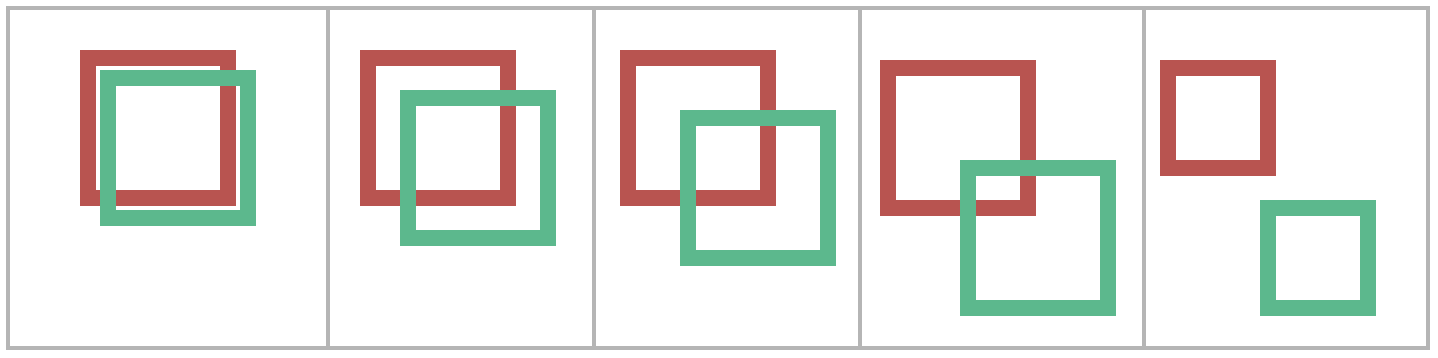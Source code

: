 <mxfile version="14.4.3" type="github">
  <diagram id="8WR6p1A-PGB7mIEd-o-U" name="Page-1">
    <mxGraphModel dx="1373" dy="703" grid="1" gridSize="10" guides="1" tooltips="1" connect="1" arrows="1" fold="1" page="1" pageScale="1" pageWidth="850" pageHeight="1100" math="0" shadow="0">
      <root>
        <mxCell id="0" />
        <mxCell id="1" parent="0" />
        <mxCell id="oWJiN57EZkQ2BerRYD8i-1" value="" style="shape=table;html=1;whiteSpace=wrap;startSize=0;container=1;collapsible=0;childLayout=tableLayout;fillColor=none;strokeWidth=2;strokeColor=#B5B5B5;" vertex="1" parent="1">
          <mxGeometry x="90" y="290" width="710" height="170" as="geometry" />
        </mxCell>
        <mxCell id="oWJiN57EZkQ2BerRYD8i-2" value="" style="shape=partialRectangle;html=1;whiteSpace=wrap;collapsible=0;dropTarget=0;pointerEvents=0;top=0;left=0;bottom=0;right=0;points=[[0,0.5],[1,0.5]];portConstraint=eastwest;fillColor=none;strokeWidth=8;" vertex="1" parent="oWJiN57EZkQ2BerRYD8i-1">
          <mxGeometry width="710" height="170" as="geometry" />
        </mxCell>
        <mxCell id="oWJiN57EZkQ2BerRYD8i-3" value="" style="shape=partialRectangle;html=1;whiteSpace=wrap;connectable=0;overflow=hidden;top=0;left=0;bottom=0;right=0;fillColor=none;strokeWidth=8;" vertex="1" parent="oWJiN57EZkQ2BerRYD8i-2">
          <mxGeometry width="160" height="170" as="geometry" />
        </mxCell>
        <mxCell id="oWJiN57EZkQ2BerRYD8i-4" value="" style="shape=partialRectangle;html=1;whiteSpace=wrap;connectable=0;overflow=hidden;top=0;left=0;bottom=0;right=0;fillColor=none;strokeWidth=8;" vertex="1" parent="oWJiN57EZkQ2BerRYD8i-2">
          <mxGeometry x="160" width="133" height="170" as="geometry" />
        </mxCell>
        <mxCell id="oWJiN57EZkQ2BerRYD8i-5" value="" style="shape=partialRectangle;html=1;whiteSpace=wrap;connectable=0;overflow=hidden;top=0;left=0;bottom=0;right=0;fillColor=none;strokeWidth=8;" vertex="1" parent="oWJiN57EZkQ2BerRYD8i-2">
          <mxGeometry x="293" width="133" height="170" as="geometry" />
        </mxCell>
        <mxCell id="oWJiN57EZkQ2BerRYD8i-6" value="" style="shape=partialRectangle;html=1;whiteSpace=wrap;connectable=0;overflow=hidden;top=0;left=0;bottom=0;right=0;fillColor=none;strokeWidth=8;" vertex="1" parent="oWJiN57EZkQ2BerRYD8i-2">
          <mxGeometry x="426" width="142" height="170" as="geometry" />
        </mxCell>
        <mxCell id="oWJiN57EZkQ2BerRYD8i-7" value="" style="shape=partialRectangle;html=1;whiteSpace=wrap;connectable=0;overflow=hidden;top=0;left=0;bottom=0;right=0;fillColor=none;strokeWidth=8;" vertex="1" parent="oWJiN57EZkQ2BerRYD8i-2">
          <mxGeometry x="568" width="142" height="170" as="geometry" />
        </mxCell>
        <mxCell id="oWJiN57EZkQ2BerRYD8i-8" value="" style="rounded=0;whiteSpace=wrap;html=1;strokeColor=#b85450;fillColor=none;strokeWidth=8;" vertex="1" parent="1">
          <mxGeometry x="130" y="315" width="70" height="70" as="geometry" />
        </mxCell>
        <mxCell id="oWJiN57EZkQ2BerRYD8i-10" value="" style="rounded=0;whiteSpace=wrap;html=1;strokeColor=#b85450;fillColor=none;strokeWidth=8;" vertex="1" parent="1">
          <mxGeometry x="270" y="315" width="70" height="70" as="geometry" />
        </mxCell>
        <mxCell id="oWJiN57EZkQ2BerRYD8i-11" value="" style="rounded=0;whiteSpace=wrap;html=1;strokeColor=#b85450;fillColor=none;strokeWidth=8;" vertex="1" parent="1">
          <mxGeometry x="400" y="315" width="70" height="70" as="geometry" />
        </mxCell>
        <mxCell id="oWJiN57EZkQ2BerRYD8i-12" value="" style="rounded=0;whiteSpace=wrap;html=1;strokeColor=#b85450;fillColor=none;strokeWidth=8;" vertex="1" parent="1">
          <mxGeometry x="530" y="320" width="70" height="70" as="geometry" />
        </mxCell>
        <mxCell id="oWJiN57EZkQ2BerRYD8i-13" value="" style="rounded=0;whiteSpace=wrap;html=1;strokeColor=#b85450;fillColor=none;strokeWidth=8;" vertex="1" parent="1">
          <mxGeometry x="670" y="320" width="50" height="50" as="geometry" />
        </mxCell>
        <mxCell id="oWJiN57EZkQ2BerRYD8i-15" value="" style="rounded=0;whiteSpace=wrap;html=1;fillColor=none;strokeWidth=8;strokeColor=#5CB88D;" vertex="1" parent="1">
          <mxGeometry x="140" y="325" width="70" height="70" as="geometry" />
        </mxCell>
        <mxCell id="oWJiN57EZkQ2BerRYD8i-16" value="" style="rounded=0;whiteSpace=wrap;html=1;fillColor=none;strokeWidth=8;strokeColor=#5CB88D;" vertex="1" parent="1">
          <mxGeometry x="290" y="335" width="70" height="70" as="geometry" />
        </mxCell>
        <mxCell id="oWJiN57EZkQ2BerRYD8i-17" value="" style="rounded=0;whiteSpace=wrap;html=1;fillColor=none;strokeWidth=8;strokeColor=#5CB88D;" vertex="1" parent="1">
          <mxGeometry x="430" y="345" width="70" height="70" as="geometry" />
        </mxCell>
        <mxCell id="oWJiN57EZkQ2BerRYD8i-18" value="" style="rounded=0;whiteSpace=wrap;html=1;fillColor=none;strokeWidth=8;strokeColor=#5CB88D;" vertex="1" parent="1">
          <mxGeometry x="570" y="370" width="70" height="70" as="geometry" />
        </mxCell>
        <mxCell id="oWJiN57EZkQ2BerRYD8i-19" value="" style="rounded=0;whiteSpace=wrap;html=1;fillColor=none;strokeWidth=8;strokeColor=#5CB88D;" vertex="1" parent="1">
          <mxGeometry x="720" y="390" width="50" height="50" as="geometry" />
        </mxCell>
      </root>
    </mxGraphModel>
  </diagram>
</mxfile>
